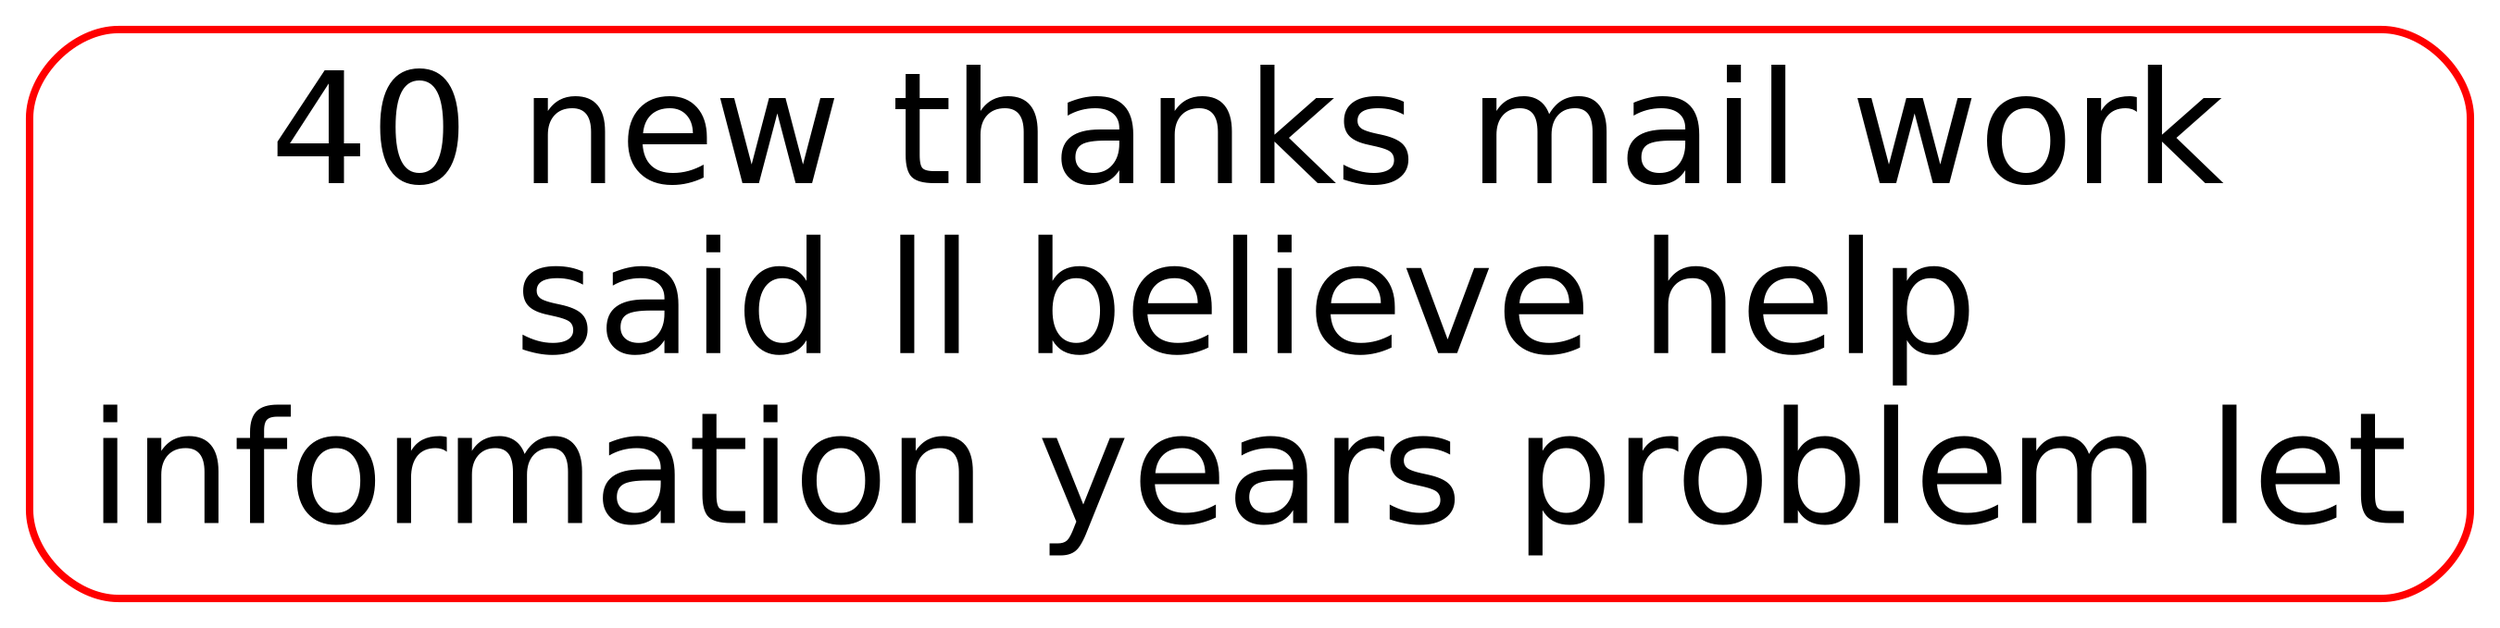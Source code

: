 digraph G {
size="18,18!";ranksep=4; ratio = auto; layers="1:2:3:4:5";
graph [fontname = "helvetica"];node [fontname = "helvetica"];edge [fontname = "helvetica"];ranksep=2.8;
"5_40" [ rank =5,fontsize =20.9775, shape=box, style="rounded", color=red, label="40 new thanks mail work
said ll believe help
information years problem let"]
{rank=same;}{rank=same;}{rank=same;}{rank=same;}{rank=same; "5_40"}}